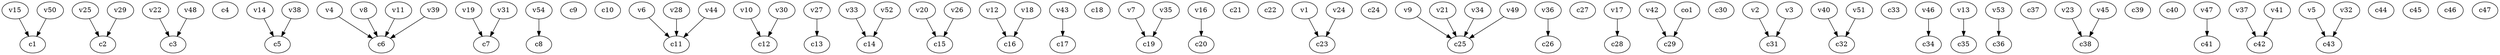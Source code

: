 strict digraph  {
c1;
c2;
c3;
c4;
c5;
c6;
c7;
c8;
c9;
c10;
c11;
c12;
c13;
c14;
c15;
c16;
c17;
c18;
c19;
c20;
c21;
c22;
c23;
c24;
c25;
c26;
c27;
c28;
c29;
c30;
c31;
c32;
c33;
c34;
c35;
c36;
c37;
c38;
c39;
c40;
c41;
c42;
c43;
c44;
c45;
c46;
c47;
v1;
v2;
v3;
v4;
v5;
v6;
v7;
v8;
v9;
v10;
v11;
v12;
v13;
v14;
v15;
v16;
v17;
v18;
v19;
v20;
v21;
v22;
v23;
v24;
v25;
v26;
v27;
v28;
v29;
v30;
v31;
v32;
v33;
v34;
v35;
v36;
v37;
v38;
v39;
v40;
v41;
v42;
v43;
v44;
v45;
v46;
v47;
v48;
v49;
v50;
v51;
v52;
v53;
v54;
co1;
v1 -> c23  [weight=1];
v2 -> c31  [weight=1];
v3 -> c31  [weight=1];
v4 -> c6  [weight=1];
v5 -> c43  [weight=1];
v6 -> c11  [weight=1];
v7 -> c19  [weight=1];
v8 -> c6  [weight=1];
v9 -> c25  [weight=1];
v10 -> c12  [weight=1];
v11 -> c6  [weight=1];
v12 -> c16  [weight=1];
v13 -> c35  [weight=1];
v14 -> c5  [weight=1];
v15 -> c1  [weight=1];
v16 -> c20  [weight=1];
v17 -> c28  [weight=1];
v18 -> c16  [weight=1];
v19 -> c7  [weight=1];
v20 -> c15  [weight=1];
v21 -> c25  [weight=1];
v22 -> c3  [weight=1];
v23 -> c38  [weight=1];
v24 -> c23  [weight=1];
v25 -> c2  [weight=1];
v26 -> c15  [weight=1];
v27 -> c13  [weight=1];
v28 -> c11  [weight=1];
v29 -> c2  [weight=1];
v30 -> c12  [weight=1];
v31 -> c7  [weight=1];
v32 -> c43  [weight=1];
v33 -> c14  [weight=1];
v34 -> c25  [weight=1];
v35 -> c19  [weight=1];
v36 -> c26  [weight=1];
v37 -> c42  [weight=1];
v38 -> c5  [weight=1];
v39 -> c6  [weight=1];
v40 -> c32  [weight=1];
v41 -> c42  [weight=1];
v42 -> c29  [weight=1];
v43 -> c17  [weight=1];
v44 -> c11  [weight=1];
v45 -> c38  [weight=1];
v46 -> c34  [weight=1];
v47 -> c41  [weight=1];
v48 -> c3  [weight=1];
v49 -> c25  [weight=1];
v50 -> c1  [weight=1];
v51 -> c32  [weight=1];
v52 -> c14  [weight=1];
v53 -> c36  [weight=1];
v54 -> c8  [weight=1];
co1 -> c29  [weight=1];
}
